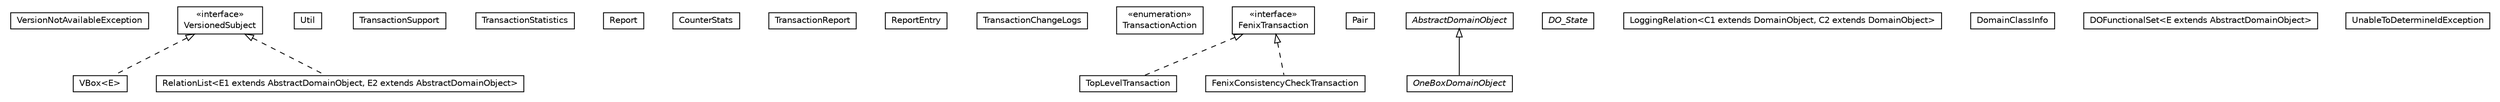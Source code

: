 #!/usr/local/bin/dot
#
# Class diagram 
# Generated by UMLGraph version 5.1 (http://www.umlgraph.org/)
#

digraph G {
	edge [fontname="Helvetica",fontsize=10,labelfontname="Helvetica",labelfontsize=10];
	node [fontname="Helvetica",fontsize=10,shape=plaintext];
	nodesep=0.25;
	ranksep=0.5;
	// pt.ist.fenixframework.backend.jvstmojb.pstm.VersionNotAvailableException
	c13051 [label=<<table title="pt.ist.fenixframework.backend.jvstmojb.pstm.VersionNotAvailableException" border="0" cellborder="1" cellspacing="0" cellpadding="2" port="p" href="./VersionNotAvailableException.html">
		<tr><td><table border="0" cellspacing="0" cellpadding="1">
<tr><td align="center" balign="center"> VersionNotAvailableException </td></tr>
		</table></td></tr>
		</table>>, fontname="Helvetica", fontcolor="black", fontsize=10.0];
	// pt.ist.fenixframework.backend.jvstmojb.pstm.VersionedSubject
	c13052 [label=<<table title="pt.ist.fenixframework.backend.jvstmojb.pstm.VersionedSubject" border="0" cellborder="1" cellspacing="0" cellpadding="2" port="p" href="./VersionedSubject.html">
		<tr><td><table border="0" cellspacing="0" cellpadding="1">
<tr><td align="center" balign="center"> &#171;interface&#187; </td></tr>
<tr><td align="center" balign="center"> VersionedSubject </td></tr>
		</table></td></tr>
		</table>>, fontname="Helvetica", fontcolor="black", fontsize=10.0];
	// pt.ist.fenixframework.backend.jvstmojb.pstm.VBox<E>
	c13053 [label=<<table title="pt.ist.fenixframework.backend.jvstmojb.pstm.VBox" border="0" cellborder="1" cellspacing="0" cellpadding="2" port="p" href="./VBox.html">
		<tr><td><table border="0" cellspacing="0" cellpadding="1">
<tr><td align="center" balign="center"> VBox&lt;E&gt; </td></tr>
		</table></td></tr>
		</table>>, fontname="Helvetica", fontcolor="black", fontsize=10.0];
	// pt.ist.fenixframework.backend.jvstmojb.pstm.Util
	c13054 [label=<<table title="pt.ist.fenixframework.backend.jvstmojb.pstm.Util" border="0" cellborder="1" cellspacing="0" cellpadding="2" port="p" href="./Util.html">
		<tr><td><table border="0" cellspacing="0" cellpadding="1">
<tr><td align="center" balign="center"> Util </td></tr>
		</table></td></tr>
		</table>>, fontname="Helvetica", fontcolor="black", fontsize=10.0];
	// pt.ist.fenixframework.backend.jvstmojb.pstm.TransactionSupport
	c13055 [label=<<table title="pt.ist.fenixframework.backend.jvstmojb.pstm.TransactionSupport" border="0" cellborder="1" cellspacing="0" cellpadding="2" port="p" href="./TransactionSupport.html">
		<tr><td><table border="0" cellspacing="0" cellpadding="1">
<tr><td align="center" balign="center"> TransactionSupport </td></tr>
		</table></td></tr>
		</table>>, fontname="Helvetica", fontcolor="black", fontsize=10.0];
	// pt.ist.fenixframework.backend.jvstmojb.pstm.TransactionStatistics
	c13056 [label=<<table title="pt.ist.fenixframework.backend.jvstmojb.pstm.TransactionStatistics" border="0" cellborder="1" cellspacing="0" cellpadding="2" port="p" href="./TransactionStatistics.html">
		<tr><td><table border="0" cellspacing="0" cellpadding="1">
<tr><td align="center" balign="center"> TransactionStatistics </td></tr>
		</table></td></tr>
		</table>>, fontname="Helvetica", fontcolor="black", fontsize=10.0];
	// pt.ist.fenixframework.backend.jvstmojb.pstm.TransactionStatistics.Report
	c13057 [label=<<table title="pt.ist.fenixframework.backend.jvstmojb.pstm.TransactionStatistics.Report" border="0" cellborder="1" cellspacing="0" cellpadding="2" port="p" href="./TransactionStatistics.Report.html">
		<tr><td><table border="0" cellspacing="0" cellpadding="1">
<tr><td align="center" balign="center"> Report </td></tr>
		</table></td></tr>
		</table>>, fontname="Helvetica", fontcolor="black", fontsize=10.0];
	// pt.ist.fenixframework.backend.jvstmojb.pstm.TransactionStatistics.CounterStats
	c13058 [label=<<table title="pt.ist.fenixframework.backend.jvstmojb.pstm.TransactionStatistics.CounterStats" border="0" cellborder="1" cellspacing="0" cellpadding="2" port="p" href="./TransactionStatistics.CounterStats.html">
		<tr><td><table border="0" cellspacing="0" cellpadding="1">
<tr><td align="center" balign="center"> CounterStats </td></tr>
		</table></td></tr>
		</table>>, fontname="Helvetica", fontcolor="black", fontsize=10.0];
	// pt.ist.fenixframework.backend.jvstmojb.pstm.TransactionReport
	c13059 [label=<<table title="pt.ist.fenixframework.backend.jvstmojb.pstm.TransactionReport" border="0" cellborder="1" cellspacing="0" cellpadding="2" port="p" href="./TransactionReport.html">
		<tr><td><table border="0" cellspacing="0" cellpadding="1">
<tr><td align="center" balign="center"> TransactionReport </td></tr>
		</table></td></tr>
		</table>>, fontname="Helvetica", fontcolor="black", fontsize=10.0];
	// pt.ist.fenixframework.backend.jvstmojb.pstm.TransactionReport.ReportEntry
	c13060 [label=<<table title="pt.ist.fenixframework.backend.jvstmojb.pstm.TransactionReport.ReportEntry" border="0" cellborder="1" cellspacing="0" cellpadding="2" port="p" href="./TransactionReport.ReportEntry.html">
		<tr><td><table border="0" cellspacing="0" cellpadding="1">
<tr><td align="center" balign="center"> ReportEntry </td></tr>
		</table></td></tr>
		</table>>, fontname="Helvetica", fontcolor="black", fontsize=10.0];
	// pt.ist.fenixframework.backend.jvstmojb.pstm.TransactionChangeLogs
	c13061 [label=<<table title="pt.ist.fenixframework.backend.jvstmojb.pstm.TransactionChangeLogs" border="0" cellborder="1" cellspacing="0" cellpadding="2" port="p" href="./TransactionChangeLogs.html">
		<tr><td><table border="0" cellspacing="0" cellpadding="1">
<tr><td align="center" balign="center"> TransactionChangeLogs </td></tr>
		</table></td></tr>
		</table>>, fontname="Helvetica", fontcolor="black", fontsize=10.0];
	// pt.ist.fenixframework.backend.jvstmojb.pstm.TransactionAction
	c13062 [label=<<table title="pt.ist.fenixframework.backend.jvstmojb.pstm.TransactionAction" border="0" cellborder="1" cellspacing="0" cellpadding="2" port="p" href="./TransactionAction.html">
		<tr><td><table border="0" cellspacing="0" cellpadding="1">
<tr><td align="center" balign="center"> &#171;enumeration&#187; </td></tr>
<tr><td align="center" balign="center"> TransactionAction </td></tr>
		</table></td></tr>
		</table>>, fontname="Helvetica", fontcolor="black", fontsize=10.0];
	// pt.ist.fenixframework.backend.jvstmojb.pstm.TopLevelTransaction
	c13063 [label=<<table title="pt.ist.fenixframework.backend.jvstmojb.pstm.TopLevelTransaction" border="0" cellborder="1" cellspacing="0" cellpadding="2" port="p" href="./TopLevelTransaction.html">
		<tr><td><table border="0" cellspacing="0" cellpadding="1">
<tr><td align="center" balign="center"> TopLevelTransaction </td></tr>
		</table></td></tr>
		</table>>, fontname="Helvetica", fontcolor="black", fontsize=10.0];
	// pt.ist.fenixframework.backend.jvstmojb.pstm.TopLevelTransaction.Pair
	c13064 [label=<<table title="pt.ist.fenixframework.backend.jvstmojb.pstm.TopLevelTransaction.Pair" border="0" cellborder="1" cellspacing="0" cellpadding="2" port="p" href="./TopLevelTransaction.Pair.html">
		<tr><td><table border="0" cellspacing="0" cellpadding="1">
<tr><td align="center" balign="center"> Pair </td></tr>
		</table></td></tr>
		</table>>, fontname="Helvetica", fontcolor="black", fontsize=10.0];
	// pt.ist.fenixframework.backend.jvstmojb.pstm.RelationList<E1 extends pt.ist.fenixframework.backend.jvstmojb.pstm.AbstractDomainObject, E2 extends pt.ist.fenixframework.backend.jvstmojb.pstm.AbstractDomainObject>
	c13065 [label=<<table title="pt.ist.fenixframework.backend.jvstmojb.pstm.RelationList" border="0" cellborder="1" cellspacing="0" cellpadding="2" port="p" href="./RelationList.html">
		<tr><td><table border="0" cellspacing="0" cellpadding="1">
<tr><td align="center" balign="center"> RelationList&lt;E1 extends AbstractDomainObject, E2 extends AbstractDomainObject&gt; </td></tr>
		</table></td></tr>
		</table>>, fontname="Helvetica", fontcolor="black", fontsize=10.0];
	// pt.ist.fenixframework.backend.jvstmojb.pstm.OneBoxDomainObject
	c13066 [label=<<table title="pt.ist.fenixframework.backend.jvstmojb.pstm.OneBoxDomainObject" border="0" cellborder="1" cellspacing="0" cellpadding="2" port="p" href="./OneBoxDomainObject.html">
		<tr><td><table border="0" cellspacing="0" cellpadding="1">
<tr><td align="center" balign="center"><font face="Helvetica-Oblique"> OneBoxDomainObject </font></td></tr>
		</table></td></tr>
		</table>>, fontname="Helvetica", fontcolor="black", fontsize=10.0];
	// pt.ist.fenixframework.backend.jvstmojb.pstm.OneBoxDomainObject.DO_State
	c13067 [label=<<table title="pt.ist.fenixframework.backend.jvstmojb.pstm.OneBoxDomainObject.DO_State" border="0" cellborder="1" cellspacing="0" cellpadding="2" port="p" href="./OneBoxDomainObject.DO_State.html">
		<tr><td><table border="0" cellspacing="0" cellpadding="1">
<tr><td align="center" balign="center"><font face="Helvetica-Oblique"> DO_State </font></td></tr>
		</table></td></tr>
		</table>>, fontname="Helvetica", fontcolor="black", fontsize=10.0];
	// pt.ist.fenixframework.backend.jvstmojb.pstm.LoggingRelation<C1 extends pt.ist.fenixframework.DomainObject, C2 extends pt.ist.fenixframework.DomainObject>
	c13068 [label=<<table title="pt.ist.fenixframework.backend.jvstmojb.pstm.LoggingRelation" border="0" cellborder="1" cellspacing="0" cellpadding="2" port="p" href="./LoggingRelation.html">
		<tr><td><table border="0" cellspacing="0" cellpadding="1">
<tr><td align="center" balign="center"> LoggingRelation&lt;C1 extends DomainObject, C2 extends DomainObject&gt; </td></tr>
		</table></td></tr>
		</table>>, fontname="Helvetica", fontcolor="black", fontsize=10.0];
	// pt.ist.fenixframework.backend.jvstmojb.pstm.FenixTransaction
	c13069 [label=<<table title="pt.ist.fenixframework.backend.jvstmojb.pstm.FenixTransaction" border="0" cellborder="1" cellspacing="0" cellpadding="2" port="p" href="./FenixTransaction.html">
		<tr><td><table border="0" cellspacing="0" cellpadding="1">
<tr><td align="center" balign="center"> &#171;interface&#187; </td></tr>
<tr><td align="center" balign="center"> FenixTransaction </td></tr>
		</table></td></tr>
		</table>>, fontname="Helvetica", fontcolor="black", fontsize=10.0];
	// pt.ist.fenixframework.backend.jvstmojb.pstm.FenixConsistencyCheckTransaction
	c13070 [label=<<table title="pt.ist.fenixframework.backend.jvstmojb.pstm.FenixConsistencyCheckTransaction" border="0" cellborder="1" cellspacing="0" cellpadding="2" port="p" href="./FenixConsistencyCheckTransaction.html">
		<tr><td><table border="0" cellspacing="0" cellpadding="1">
<tr><td align="center" balign="center"> FenixConsistencyCheckTransaction </td></tr>
		</table></td></tr>
		</table>>, fontname="Helvetica", fontcolor="black", fontsize=10.0];
	// pt.ist.fenixframework.backend.jvstmojb.pstm.DomainClassInfo
	c13071 [label=<<table title="pt.ist.fenixframework.backend.jvstmojb.pstm.DomainClassInfo" border="0" cellborder="1" cellspacing="0" cellpadding="2" port="p" href="./DomainClassInfo.html">
		<tr><td><table border="0" cellspacing="0" cellpadding="1">
<tr><td align="center" balign="center"> DomainClassInfo </td></tr>
		</table></td></tr>
		</table>>, fontname="Helvetica", fontcolor="black", fontsize=10.0];
	// pt.ist.fenixframework.backend.jvstmojb.pstm.DOFunctionalSet<E extends pt.ist.fenixframework.backend.jvstmojb.pstm.AbstractDomainObject>
	c13072 [label=<<table title="pt.ist.fenixframework.backend.jvstmojb.pstm.DOFunctionalSet" border="0" cellborder="1" cellspacing="0" cellpadding="2" port="p" href="./DOFunctionalSet.html">
		<tr><td><table border="0" cellspacing="0" cellpadding="1">
<tr><td align="center" balign="center"> DOFunctionalSet&lt;E extends AbstractDomainObject&gt; </td></tr>
		</table></td></tr>
		</table>>, fontname="Helvetica", fontcolor="black", fontsize=10.0];
	// pt.ist.fenixframework.backend.jvstmojb.pstm.AbstractDomainObject
	c13073 [label=<<table title="pt.ist.fenixframework.backend.jvstmojb.pstm.AbstractDomainObject" border="0" cellborder="1" cellspacing="0" cellpadding="2" port="p" href="./AbstractDomainObject.html">
		<tr><td><table border="0" cellspacing="0" cellpadding="1">
<tr><td align="center" balign="center"><font face="Helvetica-Oblique"> AbstractDomainObject </font></td></tr>
		</table></td></tr>
		</table>>, fontname="Helvetica", fontcolor="black", fontsize=10.0];
	// pt.ist.fenixframework.backend.jvstmojb.pstm.AbstractDomainObject.UnableToDetermineIdException
	c13074 [label=<<table title="pt.ist.fenixframework.backend.jvstmojb.pstm.AbstractDomainObject.UnableToDetermineIdException" border="0" cellborder="1" cellspacing="0" cellpadding="2" port="p" href="./AbstractDomainObject.UnableToDetermineIdException.html">
		<tr><td><table border="0" cellspacing="0" cellpadding="1">
<tr><td align="center" balign="center"> UnableToDetermineIdException </td></tr>
		</table></td></tr>
		</table>>, fontname="Helvetica", fontcolor="black", fontsize=10.0];
	//pt.ist.fenixframework.backend.jvstmojb.pstm.VBox<E> implements pt.ist.fenixframework.backend.jvstmojb.pstm.VersionedSubject
	c13052:p -> c13053:p [dir=back,arrowtail=empty,style=dashed];
	//pt.ist.fenixframework.backend.jvstmojb.pstm.TopLevelTransaction implements pt.ist.fenixframework.backend.jvstmojb.pstm.FenixTransaction
	c13069:p -> c13063:p [dir=back,arrowtail=empty,style=dashed];
	//pt.ist.fenixframework.backend.jvstmojb.pstm.RelationList<E1 extends pt.ist.fenixframework.backend.jvstmojb.pstm.AbstractDomainObject, E2 extends pt.ist.fenixframework.backend.jvstmojb.pstm.AbstractDomainObject> implements pt.ist.fenixframework.backend.jvstmojb.pstm.VersionedSubject
	c13052:p -> c13065:p [dir=back,arrowtail=empty,style=dashed];
	//pt.ist.fenixframework.backend.jvstmojb.pstm.OneBoxDomainObject extends pt.ist.fenixframework.backend.jvstmojb.pstm.AbstractDomainObject
	c13073:p -> c13066:p [dir=back,arrowtail=empty];
	//pt.ist.fenixframework.backend.jvstmojb.pstm.FenixConsistencyCheckTransaction implements pt.ist.fenixframework.backend.jvstmojb.pstm.FenixTransaction
	c13069:p -> c13070:p [dir=back,arrowtail=empty,style=dashed];
}


